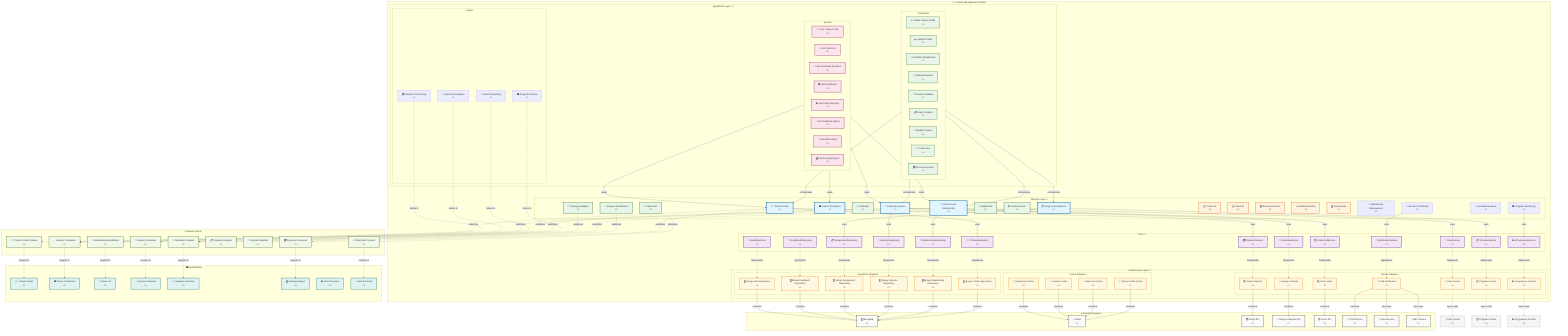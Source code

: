 graph TB
    %% ===== TRAINER MANAGEMENT CONTEXT =====
    subgraph TrainerContext ["👨‍🏫 Trainer Management Context"]
        
        %% ===== DOMAIN LAYER (HEXAGON CORE) =====
        subgraph TrainerDomain ["Domain Layer <<DomainCore>>"]
            direction TB
            
            %% Aggregates
            TrainerProfile["👨‍🏫 Trainer Profile<br/><<AggregateRoot>>"]
            ClientCoachRelationship["🤝 Client-Coach Relationship<br/><<AggregateRoot>>"]
            CoachingSession["📅 Coaching Session<br/><<AggregateRoot>>"]
            ProgramAssignment["📋 Program Assignment<br/><<AggregateRoot>>"]
            TrainerDashboard["📊 Trainer Dashboard<br/><<AggregateRoot>>"]
            
            %% Entities
            Certificate["🏅 Certificate<br/><<Entity>>"]
            ClientAlert["🚨 Client Alert<br/><<Entity>>"]
            TrainingFeedback["💬 Training Feedback<br/><<Entity>>"]
            MediaNote["📝 Media Note<br/><<Entity>>"]
            PermissionSet["🔒 Permission Set<br/><<Entity>>"]
            ProgramModification["🔧 Program Modification<br/><<Entity>>"]
            
            %% Value Objects
            TrainerId["🆔 Trainer ID<br/><<ValueObject>>"]
            ClientId["🆔 Client ID<br/><<ValueObject>>"]
            SessionDuration["⏱️ Session Duration<br/><<ValueObject>>"]
            FeedbackRating["⭐ Feedback Rating<br/><<ValueObject>>"]
            HourlyRate["💰 Hourly Rate<br/><<ValueObject>>"]
            
            %% Domain Services
            RelationshipManagementService["🤝 Relationship Management<br/><<DomainService>>"]
            SessionSchedulingService["📅 Session Scheduling<br/><<DomainService>>"]
            FeedbackAnalysisService["💬 Feedback Analysis<br/><<DomainService>>"]
            ProgressMonitoringService["📊 Progress Monitoring<br/><<DomainService>>"]
        end
        
        %% ===== PORTS (DOMAIN INTERFACES) =====
        subgraph TrainerPorts ["Ports <<Port>>"]
            direction TB
            
            %% Repository Ports
            ITrainerRepo["👨‍🏫 ITrainerRepository<br/><<Port>>"]
            IRelationshipRepo["🤝 IRelationshipRepository<br/><<Port>>"]
            ISessionRepo["📅 ISessionRepository<br/><<Port>>"]
            IAssignmentRepo["📋 IAssignmentRepository<br/><<Port>>"]
            IFeedbackRepo["💬 IFeedbackRepository<br/><<Port>>"]
            IAlertRepo["🚨 IAlertRepository<br/><<Port>>"]
            
            %% Service Ports
            IPaymentService["💳 IPaymentService<br/><<Port>>"]
            ICalendarService["📅 ICalendarService<br/><<Port>>"]
            IVideoCallService["📹 IVideoCallService<br/><<Port>>"]
            INotificationService["🔔 INotificationService<br/><<Port>>"]
            IUserService["👤 IUserService<br/><<Port>>"]
            IProgramService["📋 IProgramService<br/><<Port>>"]
            IProgressionService["📈 IProgressionService<br/><<Port>>"]
        end
        
        %% ===== APPLICATION LAYER =====
        subgraph TrainerApplication ["Application Layer <<Application>>"]
            direction TB
            
            %% Commands
            subgraph TrainerCommands ["Commands"]
                CreateTrainerProfileCmd["➕ Create Trainer Profile<br/><<Command>>"]
                UpdateTrainerProfileCmd["✏️ Update Profile<br/><<Command>>"]
                EstablishRelationshipCmd["🤝 Establish Relationship<br/><<Command>>"]
                ScheduleSessionCmd["📅 Schedule Session<br/><<Command>>"]
                ProvideTrainingFeedbackCmd["💬 Provide Feedback<br/><<Command>>"]
                AssignProgramCmd["📋 Assign Program<br/><<Command>>"]
                ModifyProgramCmd["🔧 Modify Program<br/><<Command>>"]
                CreateClientAlertCmd["🚨 Create Alert<br/><<Command>>"]
                ProcessPaymentCmd["💳 Process Payment<br/><<Command>>"]
            end
            
            %% Queries
            subgraph TrainerQueries ["Queries"]
                GetTrainerProfileQuery["👨‍🏫 Get Trainer Profile<br/><<Query>>"]
                GetClientListQuery["👥 Get Client List<br/><<Query>>"]
                GetUpcomingSessionsQuery["📅 Get Upcoming Sessions<br/><<Query>>"]
                GetTrainerDashboardQuery["📊 Get Dashboard<br/><<Query>>"]
                GetClientProgressQuery["📈 Get Client Progress<br/><<Query>>"]
                GetFeedbackHistoryQuery["💬 Get Feedback History<br/><<Query>>"]
                GetActiveAlertsQuery["🚨 Get Active Alerts<br/><<Query>>"]
                GetEarningsReportQuery["💰 Get Earnings Report<br/><<Query>>"]
            end
            
            %% Sagas
            subgraph TrainerSagas ["Sagas"]
                ClientOnboardingSaga["🎯 Client Onboarding<br/><<Saga>>"]
                SessionCompletionSaga["📅 Session Completion<br/><<Saga>>"]
                PaymentProcessingSaga["💳 Payment Processing<br/><<Saga>>"]
                ProgressReviewSaga["📊 Progress Review<br/><<Saga>>"]
            end
        end
        
        %% ===== INFRASTRUCTURE LAYER (ADAPTERS) =====
        subgraph TrainerAdapters ["Infrastructure Layer <<Adapter>>"]
            direction TB
            
            %% Repository Adapters
            subgraph TrainerRepositoryAdapters ["Repository Adapters"]
                MongoTrainerRepo["🗄️ Mongo Trainer Repository<br/><<RepositoryAdapter>>"]
                MongoRelationshipRepo["🗄️ Mongo Relationship Repository<br/><<RepositoryAdapter>>"]
                MongoSessionRepo["🗄️ Mongo Session Repository<br/><<RepositoryAdapter>>"]
                MongoAssignmentRepo["🗄️ Mongo Assignment Repository<br/><<RepositoryAdapter>>"]
                MongoFeedbackRepo["🗄️ Mongo Feedback Repository<br/><<RepositoryAdapter>>"]
                MongoAlertRepo["🗄️ Mongo Alert Repository<br/><<RepositoryAdapter>>"]
            end
            
            %% Service Adapters
            subgraph TrainerServiceAdapters ["Service Adapters"]
                StripePaymentAdapter["💳 Stripe Payment<br/><<PaymentAdapter>>"]
                GoogleCalendarAdapter["📅 Google Calendar<br/><<CalendarAdapter>>"]
                ZoomVideoAdapter["📹 Zoom Video<br/><<VideoAdapter>>"]
                FCMNotificationAdapter["📱 FCM Notification<br/><<NotificationAdapter>>"]
                UserContextAdapter["👤 User Context<br/><<ContextAdapter>>"]
                ProgramContextAdapter["📋 Program Context<br/><<ContextAdapter>>"]
                ProgressionContextAdapter["📈 Progression Context<br/><<ContextAdapter>>"]
            end
            
            %% Cache Adapters
            subgraph TrainerCacheAdapters ["Cache Adapters"]
                TrainerProfileCache["💾 Trainer Profile Cache<br/><<CacheAdapter>>"]
                ClientListCache["💾 Client List Cache<br/><<CacheAdapter>>"]
                SessionCache["💾 Session Cache<br/><<CacheAdapter>>"]
                DashboardCache["💾 Dashboard Cache<br/><<CacheAdapter>>"]
            end
        end
    end
    
    %% ===== EXTERNAL SYSTEMS =====
    subgraph TrainerExternal ["🌐 External Systems"]
        MongoDB["🗄️ MongoDB<br/><<Database>>"]
        RedisCache["🔴 Redis<br/><<Cache>>"]
        StripeAPI["💳 Stripe API<br/><<PaymentService>>"]
        GoogleCalendarAPI["📅 Google Calendar API<br/><<CalendarService>>"]
        ZoomAPI["📹 Zoom API<br/><<VideoService>>"]
        FCMService["📱 FCM Service<br/><<NotificationService>>"]
        EmailService["📧 Email Service<br/><<EmailService>>"]
        SMSService["📱 SMS Service<br/><<SMSService>>"]
    end
    
    %% ===== EVENTS =====
    subgraph TrainerEvents ["📨 Domain Events"]
        TrainerProfileCreatedEvent["👨‍🏫 Trainer Profile Created<br/><<DomainEvent>>"]
        RelationshipEstablishedEvent["🤝 Relationship Established<br/><<DomainEvent>>"]
        SessionScheduledEvent["📅 Session Scheduled<br/><<DomainEvent>>"]
        SessionCompletedEvent["✅ Session Completed<br/><<DomainEvent>>"]
        FeedbackProvidedEvent["💬 Feedback Provided<br/><<DomainEvent>>"]
        ProgramAssignedEvent["📋 Program Assigned<br/><<DomainEvent>>"]
        ProgramModifiedEvent["🔧 Program Modified<br/><<DomainEvent>>"]
        ClientAlertCreatedEvent["🚨 Client Alert Created<br/><<DomainEvent>>"]
        PaymentProcessedEvent["💳 Payment Processed<br/><<DomainEvent>>"]
    end
    
    %% ===== READ MODELS =====
    subgraph TrainerReadModels ["📊 Read Models"]
        TrainerProfileRM["👨‍🏫 Trainer Profile<br/><<ReadModel>>"]
        TrainerDashboardRM["📊 Trainer Dashboard<br/><<ReadModel>>"]
        ClientListRM["👥 Client List<br/><<ReadModel>>"]
        SessionScheduleRM["📅 Session Schedule<br/><<ReadModel>>"]
        FeedbackSummaryRM["💬 Feedback Summary<br/><<ReadModel>>"]
        EarningsReportRM["💰 Earnings Report<br/><<ReadModel>>"]
        ClientProgressRM["📈 Client Progress<br/><<ReadModel>>"]
        AlertSummaryRM["🚨 Alert Summary<br/><<ReadModel>>"]
    end
    
    %% ===== RELATIONSHIPS =====
    
    %% Domain to Ports (Dependency Inversion)
    TrainerProfile -->|uses| ITrainerRepo
    TrainerProfile -->|uses| IPaymentService
    ClientCoachRelationship -->|uses| IRelationshipRepo
    ClientCoachRelationship -->|uses| IUserService
    CoachingSession -->|uses| ISessionRepo
    CoachingSession -->|uses| ICalendarService
    CoachingSession -->|uses| IVideoCallService
    ProgramAssignment -->|uses| IAssignmentRepo
    ProgramAssignment -->|uses| IProgramService
    SessionSchedulingService -->|uses| INotificationService
    ProgressMonitoringService -->|uses| IProgressionService
    
    %% Application to Domain
    TrainerCommands -->|orchestrates| TrainerProfile
    TrainerCommands -->|orchestrates| ClientCoachRelationship
    TrainerCommands -->|orchestrates| CoachingSession
    TrainerCommands -->|orchestrates| ProgramAssignment
    TrainerQueries -->|reads| TrainerProfile
    TrainerQueries -->|reads| ClientCoachRelationship
    TrainerQueries -->|reads| CoachingSession
    TrainerQueries -->|reads| TrainerDashboard
    
    %% Ports to Adapters (Implementation)
    ITrainerRepo -.->|implements| MongoTrainerRepo
    IRelationshipRepo -.->|implements| MongoRelationshipRepo
    ISessionRepo -.->|implements| MongoSessionRepo
    IAssignmentRepo -.->|implements| MongoAssignmentRepo
    IFeedbackRepo -.->|implements| MongoFeedbackRepo
    IAlertRepo -.->|implements| MongoAlertRepo
    IPaymentService -.->|implements| StripePaymentAdapter
    ICalendarService -.->|implements| GoogleCalendarAdapter
    IVideoCallService -.->|implements| ZoomVideoAdapter
    INotificationService -.->|implements| FCMNotificationAdapter
    IUserService -.->|implements| UserContextAdapter
    IProgramService -.->|implements| ProgramContextAdapter
    IProgressionService -.->|implements| ProgressionContextAdapter
    
    %% Adapters to External Systems
    MongoTrainerRepo -->|connects| MongoDB
    MongoRelationshipRepo -->|connects| MongoDB
    MongoSessionRepo -->|connects| MongoDB
    MongoAssignmentRepo -->|connects| MongoDB
    MongoFeedbackRepo -->|connects| MongoDB
    MongoAlertRepo -->|connects| MongoDB
    TrainerProfileCache -->|connects| RedisCache
    ClientListCache -->|connects| RedisCache
    SessionCache -->|connects| RedisCache
    DashboardCache -->|connects| RedisCache
    StripePaymentAdapter -->|connects| StripeAPI
    GoogleCalendarAdapter -->|connects| GoogleCalendarAPI
    ZoomVideoAdapter -->|connects| ZoomAPI
    FCMNotificationAdapter -->|connects| FCMService
    FCMNotificationAdapter -->|also uses| EmailService
    FCMNotificationAdapter -->|also uses| SMSService
    
    %% Cross-Context Communication
    UserContextAdapter -.->|async calls| UserContext
    ProgramContextAdapter -.->|async calls| ProgramContext
    ProgressionContextAdapter -.->|async calls| ProgressionContext
    
    %% Domain Events
    TrainerProfile -.->|publishes| TrainerProfileCreatedEvent
    ClientCoachRelationship -.->|publishes| RelationshipEstablishedEvent
    CoachingSession -.->|publishes| SessionScheduledEvent
    CoachingSession -.->|publishes| SessionCompletedEvent
    TrainingFeedback -.->|publishes| FeedbackProvidedEvent
    ProgramAssignment -.->|publishes| ProgramAssignedEvent
    ProgramModification -.->|publishes| ProgramModifiedEvent
    ClientAlert -.->|publishes| ClientAlertCreatedEvent
    TrainerProfile -.->|publishes| PaymentProcessedEvent
    
    %% Event to Read Models
    TrainerProfileCreatedEvent -.->|projects to| TrainerProfileRM
    RelationshipEstablishedEvent -.->|projects to| ClientListRM
    SessionScheduledEvent -.->|projects to| SessionScheduleRM
    SessionCompletedEvent -.->|projects to| TrainerDashboardRM
    FeedbackProvidedEvent -.->|projects to| FeedbackSummaryRM
    PaymentProcessedEvent -.->|projects to| EarningsReportRM
    ClientAlertCreatedEvent -.->|projects to| AlertSummaryRM
    
    %% Sagas
    ClientOnboardingSaga -.->|listens to| RelationshipEstablishedEvent
    SessionCompletionSaga -.->|listens to| SessionCompletedEvent
    PaymentProcessingSaga -.->|listens to| SessionCompletedEvent
    ProgressReviewSaga -.->|listens to| FeedbackProvidedEvent
    
    %% External References
    UserContext["👤 User Context<br/><<ExternalContext>>"]
    ProgramContext["📋 Program Context<br/><<ExternalContext>>"]
    ProgressionContext["📈 Progression Context<br/><<ExternalContext>>"]
    
    %% ===== STYLING =====
    classDef aggregate fill:#e1f5fe,stroke:#01579b,stroke-width:3px
    classDef entity fill:#e8f5e8,stroke:#1b5e20,stroke-width:2px
    classDef valueObject fill:#fff3e0,stroke:#e65100,stroke-width:2px
    classDef port fill:#f3e5f5,stroke:#4a148c,stroke-width:2px
    classDef adapter fill:#fff8e1,stroke:#f57f17,stroke-width:2px
    classDef external fill:#fafafa,stroke:#424242,stroke-width:2px
    classDef command fill:#e8f5e8,stroke:#2e7d32,stroke-width:2px
    classDef query fill:#fce4ec,stroke:#880e4f,stroke-width:2px
    classDef event fill:#f1f8e9,stroke:#33691e,stroke-width:2px
    classDef readModel fill:#e0f2f1,stroke:#00695c,stroke-width:2px
    classDef externalContext fill:#f5f5f5,stroke:#757575,stroke-width:2px,stroke-dasharray: 5 5
    
    class TrainerProfile,ClientCoachRelationship,CoachingSession,ProgramAssignment,TrainerDashboard aggregate
    class Certificate,ClientAlert,TrainingFeedback,MediaNote,PermissionSet,ProgramModification entity
    class TrainerId,ClientId,SessionDuration,FeedbackRating,HourlyRate valueObject
    class ITrainerRepo,IRelationshipRepo,ISessionRepo,IAssignmentRepo,IFeedbackRepo,IAlertRepo,IPaymentService,ICalendarService,IVideoCallService,INotificationService,IUserService,IProgramService,IProgressionService port
    class MongoTrainerRepo,MongoRelationshipRepo,MongoSessionRepo,MongoAssignmentRepo,MongoFeedbackRepo,MongoAlertRepo,StripePaymentAdapter,GoogleCalendarAdapter,ZoomVideoAdapter,FCMNotificationAdapter,UserContextAdapter,ProgramContextAdapter,ProgressionContextAdapter,TrainerProfileCache,ClientListCache,SessionCache,DashboardCache adapter
    class MongoDB,RedisCache,StripeAPI,GoogleCalendarAPI,ZoomAPI,FCMService,EmailService,SMSService external
    class CreateTrainerProfileCmd,UpdateTrainerProfileCmd,EstablishRelationshipCmd,ScheduleSessionCmd,ProvideTrainingFeedbackCmd,AssignProgramCmd,ModifyProgramCmd,CreateClientAlertCmd,ProcessPaymentCmd command
    class GetTrainerProfileQuery,GetClientListQuery,GetUpcomingSessionsQuery,GetTrainerDashboardQuery,GetClientProgressQuery,GetFeedbackHistoryQuery,GetActiveAlertsQuery,GetEarningsReportQuery query
    class TrainerProfileCreatedEvent,RelationshipEstablishedEvent,SessionScheduledEvent,SessionCompletedEvent,FeedbackProvidedEvent,ProgramAssignedEvent,ProgramModifiedEvent,ClientAlertCreatedEvent,PaymentProcessedEvent event
    class TrainerProfileRM,TrainerDashboardRM,ClientListRM,SessionScheduleRM,FeedbackSummaryRM,EarningsReportRM,ClientProgressRM,AlertSummaryRM readModel
    class UserContext,ProgramContext,ProgressionContext externalContext